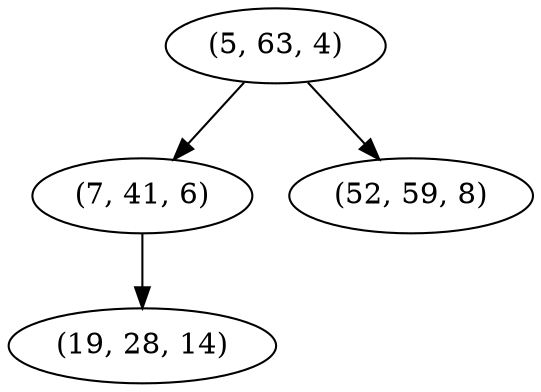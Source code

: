 digraph tree {
    "(5, 63, 4)";
    "(7, 41, 6)";
    "(19, 28, 14)";
    "(52, 59, 8)";
    "(5, 63, 4)" -> "(7, 41, 6)";
    "(5, 63, 4)" -> "(52, 59, 8)";
    "(7, 41, 6)" -> "(19, 28, 14)";
}
